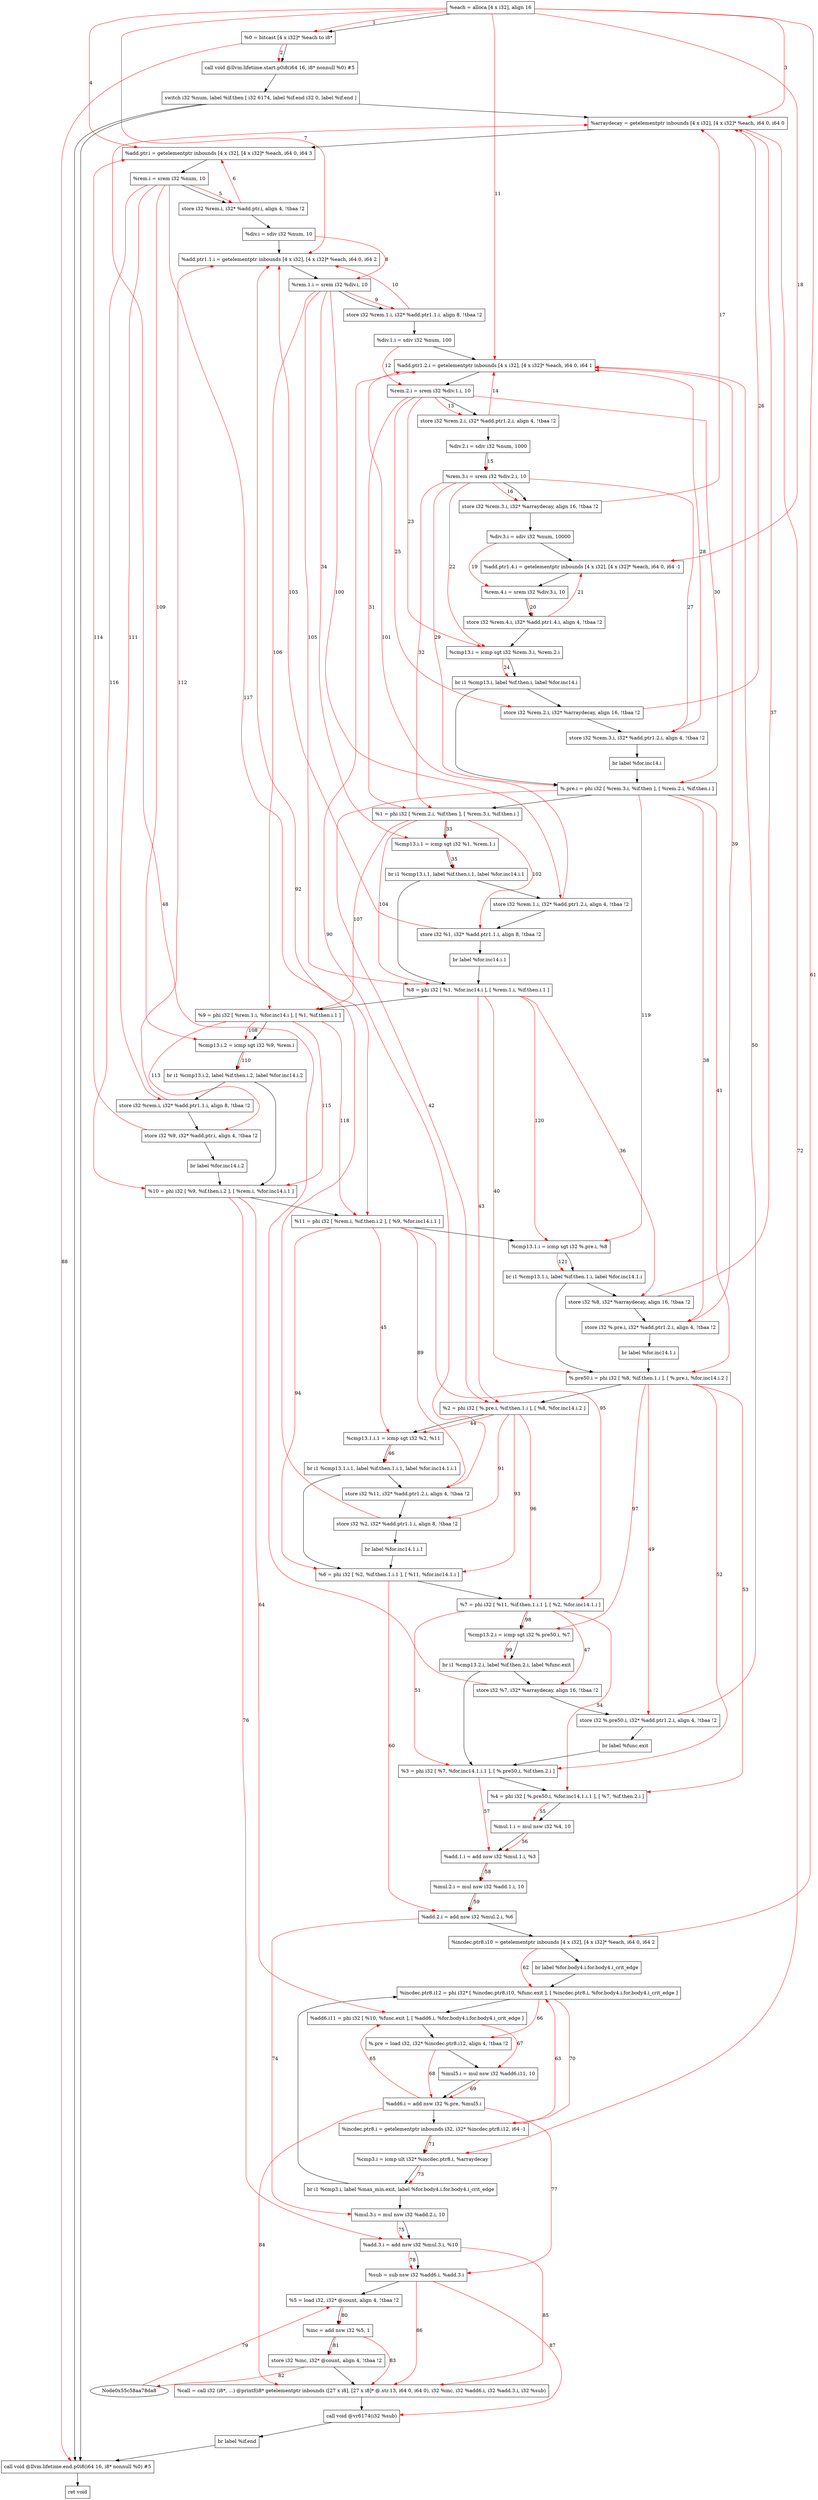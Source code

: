 digraph "CDFG for'vr6174' function" {
	Node0x55c58aa7f8b8[shape=record, label="  %each = alloca [4 x i32], align 16"]
	Node0x55c58aa7eb48[shape=record, label="  %0 = bitcast [4 x i32]* %each to i8*"]
	Node0x55c58aa81158[shape=record, label="  call void @llvm.lifetime.start.p0i8(i64 16, i8* nonnull %0) #5"]
	Node0x55c58aa812a8[shape=record, label="  switch i32 %num, label %if.then [
    i32 6174, label %if.end
    i32 0, label %if.end
  ]"]
	Node0x55c58aa813d8[shape=record, label="  %arraydecay = getelementptr inbounds [4 x i32], [4 x i32]* %each, i64 0, i64 0"]
	Node0x55c58aa814a8[shape=record, label="  %add.ptr.i = getelementptr inbounds [4 x i32], [4 x i32]* %each, i64 0, i64 3"]
	Node0x55c58aa81590[shape=record, label="  %rem.i = srem i32 %num, 10"]
	Node0x55c58aa81620[shape=record, label="  store i32 %rem.i, i32* %add.ptr.i, align 4, !tbaa !2"]
	Node0x55c58aa816a0[shape=record, label="  %div.i = sdiv i32 %num, 10"]
	Node0x55c58aa81778[shape=record, label="  %add.ptr1.1.i = getelementptr inbounds [4 x i32], [4 x i32]* %each, i64 0, i64 2"]
	Node0x55c58aa81830[shape=record, label="  %rem.1.i = srem i32 %div.i, 10"]
	Node0x55c58aa818c0[shape=record, label="  store i32 %rem.1.i, i32* %add.ptr1.1.i, align 8, !tbaa !2"]
	Node0x55c58aa81970[shape=record, label="  %div.1.i = sdiv i32 %num, 100"]
	Node0x55c58aa81a48[shape=record, label="  %add.ptr1.2.i = getelementptr inbounds [4 x i32], [4 x i32]* %each, i64 0, i64 1"]
	Node0x55c58aa806d0[shape=record, label="  %rem.2.i = srem i32 %div.1.i, 10"]
	Node0x55c58aa81ca0[shape=record, label="  store i32 %rem.2.i, i32* %add.ptr1.2.i, align 4, !tbaa !2"]
	Node0x55c58aa81d20[shape=record, label="  %div.2.i = sdiv i32 %num, 1000"]
	Node0x55c58aa81d90[shape=record, label="  %rem.3.i = srem i32 %div.2.i, 10"]
	Node0x55c58aa81e20[shape=record, label="  store i32 %rem.3.i, i32* %arraydecay, align 16, !tbaa !2"]
	Node0x55c58aa81ed0[shape=record, label="  %div.3.i = sdiv i32 %num, 10000"]
	Node0x55c58aa81fa8[shape=record, label="  %add.ptr1.4.i = getelementptr inbounds [4 x i32], [4 x i32]* %each, i64 0, i64 -1"]
	Node0x55c58aa82060[shape=record, label="  %rem.4.i = srem i32 %div.3.i, 10"]
	Node0x55c58aa820f0[shape=record, label="  store i32 %rem.4.i, i32* %add.ptr1.4.i, align 4, !tbaa !2"]
	Node0x55c58aa82170[shape=record, label="  %cmp13.i = icmp sgt i32 %rem.3.i, %rem.2.i"]
	Node0x55c58aa82318[shape=record, label="  br i1 %cmp13.i, label %if.then.i, label %for.inc14.i"]
	Node0x55c58aa82390[shape=record, label="  store i32 %rem.2.i, i32* %arraydecay, align 16, !tbaa !2"]
	Node0x55c58aa82410[shape=record, label="  store i32 %rem.3.i, i32* %add.ptr1.2.i, align 4, !tbaa !2"]
	Node0x55c58aa7e7f8[shape=record, label="  br label %for.inc14.i"]
	Node0x55c58aa82468[shape=record, label="  %.pre.i = phi i32 [ %rem.3.i, %if.then ], [ %rem.2.i, %if.then.i ]"]
	Node0x55c58aa82528[shape=record, label="  %1 = phi i32 [ %rem.2.i, %if.then ], [ %rem.3.i, %if.then.i ]"]
	Node0x55c58aa82610[shape=record, label="  %cmp13.i.1 = icmp sgt i32 %1, %rem.1.i"]
	Node0x55c58aa82b48[shape=record, label="  br i1 %cmp13.i.1, label %if.then.i.1, label %for.inc14.i.1"]
	Node0x55c58aa82d10[shape=record, label="  store i32 %8, i32* %arraydecay, align 16, !tbaa !2"]
	Node0x55c58aa82d90[shape=record, label="  store i32 %.pre.i, i32* %add.ptr1.2.i, align 4, !tbaa !2"]
	Node0x55c58aa82e78[shape=record, label="  br label %for.inc14.1.i"]
	Node0x55c58aa82f48[shape=record, label="  %.pre50.i = phi i32 [ %8, %if.then.1.i ], [ %.pre.i, %for.inc14.i.2 ]"]
	Node0x55c58aa83018[shape=record, label="  %2 = phi i32 [ %.pre.i, %if.then.1.i ], [ %8, %for.inc14.i.2 ]"]
	Node0x55c58aa83180[shape=record, label="  %cmp13.1.i.1 = icmp sgt i32 %2, %11"]
	Node0x55c58aa833f8[shape=record, label="  br i1 %cmp13.1.i.1, label %if.then.1.i.1, label %for.inc14.1.i.1"]
	Node0x55c58aa835c0[shape=record, label="  store i32 %7, i32* %arraydecay, align 16, !tbaa !2"]
	Node0x55c58aa83640[shape=record, label="  store i32 %.pre50.i, i32* %add.ptr1.2.i, align 4, !tbaa !2"]
	Node0x55c58aa83728[shape=record, label="  br label %func.exit"]
	Node0x55c58aa837a8[shape=record, label="  %3 = phi i32 [ %7, %for.inc14.1.i.1 ], [ %.pre50.i, %if.then.2.i ]"]
	Node0x55c58aa83848[shape=record, label="  %4 = phi i32 [ %.pre50.i, %for.inc14.1.i.1 ], [ %7, %if.then.2.i ]"]
	Node0x55c58aa83960[shape=record, label="  %mul.1.i = mul nsw i32 %4, 10"]
	Node0x55c58aa839d0[shape=record, label="  %add.1.i = add nsw i32 %mul.1.i, %3"]
	Node0x55c58aa83a40[shape=record, label="  %mul.2.i = mul nsw i32 %add.1.i, 10"]
	Node0x55c58aa83b10[shape=record, label="  %add.2.i = add nsw i32 %mul.2.i, %6"]
	Node0x55c58aa83bb8[shape=record, label="  %incdec.ptr8.i10 = getelementptr inbounds [4 x i32], [4 x i32]* %each, i64 0, i64 2"]
	Node0x55c58aa83d18[shape=record, label="  br label %for.body4.i.for.body4.i_crit_edge"]
	Node0x55c58aa83df8[shape=record, label="  %incdec.ptr8.i12 = phi i32* [ %incdec.ptr8.i10, %func.exit ], [ %incdec.ptr8.i, %for.body4.i.for.body4.i_crit_edge ]"]
	Node0x55c58aa83fe8[shape=record, label="  %add6.i11 = phi i32 [ %10, %func.exit ], [ %add6.i, %for.body4.i.for.body4.i_crit_edge ]"]
	Node0x55c58aa84098[shape=record, label="  %.pre = load i32, i32* %incdec.ptr8.i12, align 4, !tbaa !2"]
	Node0x55c58aa84130[shape=record, label="  %mul5.i = mul nsw i32 %add6.i11, 10"]
	Node0x55c58aa841c0[shape=record, label="  %add6.i = add nsw i32 %.pre, %mul5.i"]
	Node0x55c58aa84230[shape=record, label="  %incdec.ptr8.i = getelementptr inbounds i32, i32* %incdec.ptr8.i12, i64 -1"]
	Node0x55c58aa842b0[shape=record, label="  %cmp3.i = icmp ult i32* %incdec.ptr8.i, %arraydecay"]
	Node0x55c58aa807e8[shape=record, label="  br i1 %cmp3.i, label %max_min.exit, label %for.body4.i.for.body4.i_crit_edge"]
	Node0x55c58aa80860[shape=record, label="  %mul.3.i = mul nsw i32 %add.2.i, 10"]
	Node0x55c58aa808f0[shape=record, label="  %add.3.i = add nsw i32 %mul.3.i, %10"]
	Node0x55c58aa80980[shape=record, label="  %sub = sub nsw i32 %add6.i, %add.3.i"]
	Node0x55c58aa834d8[shape=record, label="  %5 = load i32, i32* @count, align 4, !tbaa !2"]
	Node0x55c58aa80a10[shape=record, label="  %inc = add nsw i32 %5, 1"]
	Node0x55c58aa80aa0[shape=record, label="  store i32 %inc, i32* @count, align 4, !tbaa !2"]
	Node0x55c58aa7bf80[shape=record, label="  %call = call i32 (i8*, ...) @printf(i8* getelementptr inbounds ([27 x i8], [27 x i8]* @.str.13, i64 0, i64 0), i32 %inc, i32 %add6.i, i32 %add.3.i, i32 %sub)"]
	Node0x55c58aa80c30[shape=record, label="  call void @vr6174(i32 %sub)"]
	Node0x55c58aa83f38[shape=record, label="  br label %if.end"]
	Node0x55c58aa80d58[shape=record, label="  call void @llvm.lifetime.end.p0i8(i64 16, i8* nonnull %0) #5"]
	Node0x55c58aa80e00[shape=record, label="  ret void"]
	Node0x55c58aa80e70[shape=record, label="  store i32 %11, i32* %add.ptr1.2.i, align 4, !tbaa !2"]
	Node0x55c58aa80ef0[shape=record, label="  store i32 %2, i32* %add.ptr1.1.i, align 8, !tbaa !2"]
	Node0x55c58aa83288[shape=record, label="  br label %for.inc14.1.i.1"]
	Node0x55c58aa80f48[shape=record, label="  %6 = phi i32 [ %2, %if.then.1.i.1 ], [ %11, %for.inc14.1.i ]"]
	Node0x55c58aa859e8[shape=record, label="  %7 = phi i32 [ %11, %if.then.1.i.1 ], [ %2, %for.inc14.1.i ]"]
	Node0x55c58aa85ab0[shape=record, label="  %cmp13.2.i = icmp sgt i32 %.pre50.i, %7"]
	Node0x55c58aa85b38[shape=record, label="  br i1 %cmp13.2.i, label %if.then.2.i, label %func.exit"]
	Node0x55c58aa85bb0[shape=record, label="  store i32 %rem.1.i, i32* %add.ptr1.2.i, align 4, !tbaa !2"]
	Node0x55c58aa85c30[shape=record, label="  store i32 %1, i32* %add.ptr1.1.i, align 8, !tbaa !2"]
	Node0x55c58aa7d538[shape=record, label="  br label %for.inc14.i.1"]
	Node0x55c58aa85c88[shape=record, label="  %8 = phi i32 [ %1, %for.inc14.i ], [ %rem.1.i, %if.then.i.1 ]"]
	Node0x55c58aa838e8[shape=record, label="  %9 = phi i32 [ %rem.1.i, %for.inc14.i ], [ %1, %if.then.i.1 ]"]
	Node0x55c58aa85e30[shape=record, label="  %cmp13.i.2 = icmp sgt i32 %9, %rem.i"]
	Node0x55c58aa85f08[shape=record, label="  br i1 %cmp13.i.2, label %if.then.i.2, label %for.inc14.i.2"]
	Node0x55c58aa85f80[shape=record, label="  store i32 %rem.i, i32* %add.ptr1.1.i, align 8, !tbaa !2"]
	Node0x55c58aa86000[shape=record, label="  store i32 %9, i32* %add.ptr.i, align 4, !tbaa !2"]
	Node0x55c58aa82ab8[shape=record, label="  br label %for.inc14.i.2"]
	Node0x55c58aa86058[shape=record, label="  %10 = phi i32 [ %9, %if.then.i.2 ], [ %rem.i, %for.inc14.i.1 ]"]
	Node0x55c58aa860f8[shape=record, label="  %11 = phi i32 [ %rem.i, %if.then.i.2 ], [ %9, %for.inc14.i.1 ]"]
	Node0x55c58aa861c0[shape=record, label="  %cmp13.1.i = icmp sgt i32 %.pre.i, %8"]
	Node0x55c58aa86248[shape=record, label="  br i1 %cmp13.1.i, label %if.then.1.i, label %for.inc14.1.i"]
	Node0x55c58aa7f8b8 -> Node0x55c58aa7eb48
	Node0x55c58aa7eb48 -> Node0x55c58aa81158
	Node0x55c58aa81158 -> Node0x55c58aa812a8
	Node0x55c58aa812a8 -> Node0x55c58aa813d8
	Node0x55c58aa812a8 -> Node0x55c58aa80d58
	Node0x55c58aa812a8 -> Node0x55c58aa80d58
	Node0x55c58aa813d8 -> Node0x55c58aa814a8
	Node0x55c58aa814a8 -> Node0x55c58aa81590
	Node0x55c58aa81590 -> Node0x55c58aa81620
	Node0x55c58aa81620 -> Node0x55c58aa816a0
	Node0x55c58aa816a0 -> Node0x55c58aa81778
	Node0x55c58aa81778 -> Node0x55c58aa81830
	Node0x55c58aa81830 -> Node0x55c58aa818c0
	Node0x55c58aa818c0 -> Node0x55c58aa81970
	Node0x55c58aa81970 -> Node0x55c58aa81a48
	Node0x55c58aa81a48 -> Node0x55c58aa806d0
	Node0x55c58aa806d0 -> Node0x55c58aa81ca0
	Node0x55c58aa81ca0 -> Node0x55c58aa81d20
	Node0x55c58aa81d20 -> Node0x55c58aa81d90
	Node0x55c58aa81d90 -> Node0x55c58aa81e20
	Node0x55c58aa81e20 -> Node0x55c58aa81ed0
	Node0x55c58aa81ed0 -> Node0x55c58aa81fa8
	Node0x55c58aa81fa8 -> Node0x55c58aa82060
	Node0x55c58aa82060 -> Node0x55c58aa820f0
	Node0x55c58aa820f0 -> Node0x55c58aa82170
	Node0x55c58aa82170 -> Node0x55c58aa82318
	Node0x55c58aa82318 -> Node0x55c58aa82390
	Node0x55c58aa82318 -> Node0x55c58aa82468
	Node0x55c58aa82390 -> Node0x55c58aa82410
	Node0x55c58aa82410 -> Node0x55c58aa7e7f8
	Node0x55c58aa7e7f8 -> Node0x55c58aa82468
	Node0x55c58aa82468 -> Node0x55c58aa82528
	Node0x55c58aa82528 -> Node0x55c58aa82610
	Node0x55c58aa82610 -> Node0x55c58aa82b48
	Node0x55c58aa82b48 -> Node0x55c58aa85bb0
	Node0x55c58aa82b48 -> Node0x55c58aa85c88
	Node0x55c58aa82d10 -> Node0x55c58aa82d90
	Node0x55c58aa82d90 -> Node0x55c58aa82e78
	Node0x55c58aa82e78 -> Node0x55c58aa82f48
	Node0x55c58aa82f48 -> Node0x55c58aa83018
	Node0x55c58aa83018 -> Node0x55c58aa83180
	Node0x55c58aa83180 -> Node0x55c58aa833f8
	Node0x55c58aa833f8 -> Node0x55c58aa80e70
	Node0x55c58aa833f8 -> Node0x55c58aa80f48
	Node0x55c58aa835c0 -> Node0x55c58aa83640
	Node0x55c58aa83640 -> Node0x55c58aa83728
	Node0x55c58aa83728 -> Node0x55c58aa837a8
	Node0x55c58aa837a8 -> Node0x55c58aa83848
	Node0x55c58aa83848 -> Node0x55c58aa83960
	Node0x55c58aa83960 -> Node0x55c58aa839d0
	Node0x55c58aa839d0 -> Node0x55c58aa83a40
	Node0x55c58aa83a40 -> Node0x55c58aa83b10
	Node0x55c58aa83b10 -> Node0x55c58aa83bb8
	Node0x55c58aa83bb8 -> Node0x55c58aa83d18
	Node0x55c58aa83d18 -> Node0x55c58aa83df8
	Node0x55c58aa83df8 -> Node0x55c58aa83fe8
	Node0x55c58aa83fe8 -> Node0x55c58aa84098
	Node0x55c58aa84098 -> Node0x55c58aa84130
	Node0x55c58aa84130 -> Node0x55c58aa841c0
	Node0x55c58aa841c0 -> Node0x55c58aa84230
	Node0x55c58aa84230 -> Node0x55c58aa842b0
	Node0x55c58aa842b0 -> Node0x55c58aa807e8
	Node0x55c58aa807e8 -> Node0x55c58aa80860
	Node0x55c58aa807e8 -> Node0x55c58aa83df8
	Node0x55c58aa80860 -> Node0x55c58aa808f0
	Node0x55c58aa808f0 -> Node0x55c58aa80980
	Node0x55c58aa80980 -> Node0x55c58aa834d8
	Node0x55c58aa834d8 -> Node0x55c58aa80a10
	Node0x55c58aa80a10 -> Node0x55c58aa80aa0
	Node0x55c58aa80aa0 -> Node0x55c58aa7bf80
	Node0x55c58aa7bf80 -> Node0x55c58aa80c30
	Node0x55c58aa80c30 -> Node0x55c58aa83f38
	Node0x55c58aa83f38 -> Node0x55c58aa80d58
	Node0x55c58aa80d58 -> Node0x55c58aa80e00
	Node0x55c58aa80e70 -> Node0x55c58aa80ef0
	Node0x55c58aa80ef0 -> Node0x55c58aa83288
	Node0x55c58aa83288 -> Node0x55c58aa80f48
	Node0x55c58aa80f48 -> Node0x55c58aa859e8
	Node0x55c58aa859e8 -> Node0x55c58aa85ab0
	Node0x55c58aa85ab0 -> Node0x55c58aa85b38
	Node0x55c58aa85b38 -> Node0x55c58aa835c0
	Node0x55c58aa85b38 -> Node0x55c58aa837a8
	Node0x55c58aa85bb0 -> Node0x55c58aa85c30
	Node0x55c58aa85c30 -> Node0x55c58aa7d538
	Node0x55c58aa7d538 -> Node0x55c58aa85c88
	Node0x55c58aa85c88 -> Node0x55c58aa838e8
	Node0x55c58aa838e8 -> Node0x55c58aa85e30
	Node0x55c58aa85e30 -> Node0x55c58aa85f08
	Node0x55c58aa85f08 -> Node0x55c58aa85f80
	Node0x55c58aa85f08 -> Node0x55c58aa86058
	Node0x55c58aa85f80 -> Node0x55c58aa86000
	Node0x55c58aa86000 -> Node0x55c58aa82ab8
	Node0x55c58aa82ab8 -> Node0x55c58aa86058
	Node0x55c58aa86058 -> Node0x55c58aa860f8
	Node0x55c58aa860f8 -> Node0x55c58aa861c0
	Node0x55c58aa861c0 -> Node0x55c58aa86248
	Node0x55c58aa86248 -> Node0x55c58aa82d10
	Node0x55c58aa86248 -> Node0x55c58aa82f48
edge [color=red]
	Node0x55c58aa7f8b8 -> Node0x55c58aa7eb48[label="1"]
	Node0x55c58aa7eb48 -> Node0x55c58aa81158[label="2"]
	Node0x55c58aa7f8b8 -> Node0x55c58aa813d8[label="3"]
	Node0x55c58aa7f8b8 -> Node0x55c58aa814a8[label="4"]
	Node0x55c58aa81590 -> Node0x55c58aa81620[label="5"]
	Node0x55c58aa81620 -> Node0x55c58aa814a8[label="6"]
	Node0x55c58aa7f8b8 -> Node0x55c58aa81778[label="7"]
	Node0x55c58aa816a0 -> Node0x55c58aa81830[label="8"]
	Node0x55c58aa81830 -> Node0x55c58aa818c0[label="9"]
	Node0x55c58aa818c0 -> Node0x55c58aa81778[label="10"]
	Node0x55c58aa7f8b8 -> Node0x55c58aa81a48[label="11"]
	Node0x55c58aa81970 -> Node0x55c58aa806d0[label="12"]
	Node0x55c58aa806d0 -> Node0x55c58aa81ca0[label="13"]
	Node0x55c58aa81ca0 -> Node0x55c58aa81a48[label="14"]
	Node0x55c58aa81d20 -> Node0x55c58aa81d90[label="15"]
	Node0x55c58aa81d90 -> Node0x55c58aa81e20[label="16"]
	Node0x55c58aa81e20 -> Node0x55c58aa813d8[label="17"]
	Node0x55c58aa7f8b8 -> Node0x55c58aa81fa8[label="18"]
	Node0x55c58aa81ed0 -> Node0x55c58aa82060[label="19"]
	Node0x55c58aa82060 -> Node0x55c58aa820f0[label="20"]
	Node0x55c58aa820f0 -> Node0x55c58aa81fa8[label="21"]
	Node0x55c58aa81d90 -> Node0x55c58aa82170[label="22"]
	Node0x55c58aa806d0 -> Node0x55c58aa82170[label="23"]
	Node0x55c58aa82170 -> Node0x55c58aa82318[label="24"]
	Node0x55c58aa806d0 -> Node0x55c58aa82390[label="25"]
	Node0x55c58aa82390 -> Node0x55c58aa813d8[label="26"]
	Node0x55c58aa81d90 -> Node0x55c58aa82410[label="27"]
	Node0x55c58aa82410 -> Node0x55c58aa81a48[label="28"]
	Node0x55c58aa81d90 -> Node0x55c58aa82468[label="29"]
	Node0x55c58aa806d0 -> Node0x55c58aa82468[label="30"]
	Node0x55c58aa806d0 -> Node0x55c58aa82528[label="31"]
	Node0x55c58aa81d90 -> Node0x55c58aa82528[label="32"]
	Node0x55c58aa82528 -> Node0x55c58aa82610[label="33"]
	Node0x55c58aa81830 -> Node0x55c58aa82610[label="34"]
	Node0x55c58aa82610 -> Node0x55c58aa82b48[label="35"]
	Node0x55c58aa85c88 -> Node0x55c58aa82d10[label="36"]
	Node0x55c58aa82d10 -> Node0x55c58aa813d8[label="37"]
	Node0x55c58aa82468 -> Node0x55c58aa82d90[label="38"]
	Node0x55c58aa82d90 -> Node0x55c58aa81a48[label="39"]
	Node0x55c58aa85c88 -> Node0x55c58aa82f48[label="40"]
	Node0x55c58aa82468 -> Node0x55c58aa82f48[label="41"]
	Node0x55c58aa82468 -> Node0x55c58aa83018[label="42"]
	Node0x55c58aa85c88 -> Node0x55c58aa83018[label="43"]
	Node0x55c58aa83018 -> Node0x55c58aa83180[label="44"]
	Node0x55c58aa860f8 -> Node0x55c58aa83180[label="45"]
	Node0x55c58aa83180 -> Node0x55c58aa833f8[label="46"]
	Node0x55c58aa859e8 -> Node0x55c58aa835c0[label="47"]
	Node0x55c58aa835c0 -> Node0x55c58aa813d8[label="48"]
	Node0x55c58aa82f48 -> Node0x55c58aa83640[label="49"]
	Node0x55c58aa83640 -> Node0x55c58aa81a48[label="50"]
	Node0x55c58aa859e8 -> Node0x55c58aa837a8[label="51"]
	Node0x55c58aa82f48 -> Node0x55c58aa837a8[label="52"]
	Node0x55c58aa82f48 -> Node0x55c58aa83848[label="53"]
	Node0x55c58aa859e8 -> Node0x55c58aa83848[label="54"]
	Node0x55c58aa83848 -> Node0x55c58aa83960[label="55"]
	Node0x55c58aa83960 -> Node0x55c58aa839d0[label="56"]
	Node0x55c58aa837a8 -> Node0x55c58aa839d0[label="57"]
	Node0x55c58aa839d0 -> Node0x55c58aa83a40[label="58"]
	Node0x55c58aa83a40 -> Node0x55c58aa83b10[label="59"]
	Node0x55c58aa80f48 -> Node0x55c58aa83b10[label="60"]
	Node0x55c58aa7f8b8 -> Node0x55c58aa83bb8[label="61"]
	Node0x55c58aa83bb8 -> Node0x55c58aa83df8[label="62"]
	Node0x55c58aa84230 -> Node0x55c58aa83df8[label="63"]
	Node0x55c58aa86058 -> Node0x55c58aa83fe8[label="64"]
	Node0x55c58aa841c0 -> Node0x55c58aa83fe8[label="65"]
	Node0x55c58aa83df8 -> Node0x55c58aa84098[label="66"]
	Node0x55c58aa83fe8 -> Node0x55c58aa84130[label="67"]
	Node0x55c58aa84098 -> Node0x55c58aa841c0[label="68"]
	Node0x55c58aa84130 -> Node0x55c58aa841c0[label="69"]
	Node0x55c58aa83df8 -> Node0x55c58aa84230[label="70"]
	Node0x55c58aa84230 -> Node0x55c58aa842b0[label="71"]
	Node0x55c58aa813d8 -> Node0x55c58aa842b0[label="72"]
	Node0x55c58aa842b0 -> Node0x55c58aa807e8[label="73"]
	Node0x55c58aa83b10 -> Node0x55c58aa80860[label="74"]
	Node0x55c58aa80860 -> Node0x55c58aa808f0[label="75"]
	Node0x55c58aa86058 -> Node0x55c58aa808f0[label="76"]
	Node0x55c58aa841c0 -> Node0x55c58aa80980[label="77"]
	Node0x55c58aa808f0 -> Node0x55c58aa80980[label="78"]
	Node0x55c58aa78da8 -> Node0x55c58aa834d8[label="79"]
	Node0x55c58aa834d8 -> Node0x55c58aa80a10[label="80"]
	Node0x55c58aa80a10 -> Node0x55c58aa80aa0[label="81"]
	Node0x55c58aa80aa0 -> Node0x55c58aa78da8[label="82"]
	Node0x55c58aa80a10 -> Node0x55c58aa7bf80[label="83"]
	Node0x55c58aa841c0 -> Node0x55c58aa7bf80[label="84"]
	Node0x55c58aa808f0 -> Node0x55c58aa7bf80[label="85"]
	Node0x55c58aa80980 -> Node0x55c58aa7bf80[label="86"]
	Node0x55c58aa80980 -> Node0x55c58aa80c30[label="87"]
	Node0x55c58aa7eb48 -> Node0x55c58aa80d58[label="88"]
	Node0x55c58aa860f8 -> Node0x55c58aa80e70[label="89"]
	Node0x55c58aa80e70 -> Node0x55c58aa81a48[label="90"]
	Node0x55c58aa83018 -> Node0x55c58aa80ef0[label="91"]
	Node0x55c58aa80ef0 -> Node0x55c58aa81778[label="92"]
	Node0x55c58aa83018 -> Node0x55c58aa80f48[label="93"]
	Node0x55c58aa860f8 -> Node0x55c58aa80f48[label="94"]
	Node0x55c58aa860f8 -> Node0x55c58aa859e8[label="95"]
	Node0x55c58aa83018 -> Node0x55c58aa859e8[label="96"]
	Node0x55c58aa82f48 -> Node0x55c58aa85ab0[label="97"]
	Node0x55c58aa859e8 -> Node0x55c58aa85ab0[label="98"]
	Node0x55c58aa85ab0 -> Node0x55c58aa85b38[label="99"]
	Node0x55c58aa81830 -> Node0x55c58aa85bb0[label="100"]
	Node0x55c58aa85bb0 -> Node0x55c58aa81a48[label="101"]
	Node0x55c58aa82528 -> Node0x55c58aa85c30[label="102"]
	Node0x55c58aa85c30 -> Node0x55c58aa81778[label="103"]
	Node0x55c58aa82528 -> Node0x55c58aa85c88[label="104"]
	Node0x55c58aa81830 -> Node0x55c58aa85c88[label="105"]
	Node0x55c58aa81830 -> Node0x55c58aa838e8[label="106"]
	Node0x55c58aa82528 -> Node0x55c58aa838e8[label="107"]
	Node0x55c58aa838e8 -> Node0x55c58aa85e30[label="108"]
	Node0x55c58aa81590 -> Node0x55c58aa85e30[label="109"]
	Node0x55c58aa85e30 -> Node0x55c58aa85f08[label="110"]
	Node0x55c58aa81590 -> Node0x55c58aa85f80[label="111"]
	Node0x55c58aa85f80 -> Node0x55c58aa81778[label="112"]
	Node0x55c58aa838e8 -> Node0x55c58aa86000[label="113"]
	Node0x55c58aa86000 -> Node0x55c58aa814a8[label="114"]
	Node0x55c58aa838e8 -> Node0x55c58aa86058[label="115"]
	Node0x55c58aa81590 -> Node0x55c58aa86058[label="116"]
	Node0x55c58aa81590 -> Node0x55c58aa860f8[label="117"]
	Node0x55c58aa838e8 -> Node0x55c58aa860f8[label="118"]
	Node0x55c58aa82468 -> Node0x55c58aa861c0[label="119"]
	Node0x55c58aa85c88 -> Node0x55c58aa861c0[label="120"]
	Node0x55c58aa861c0 -> Node0x55c58aa86248[label="121"]
}

